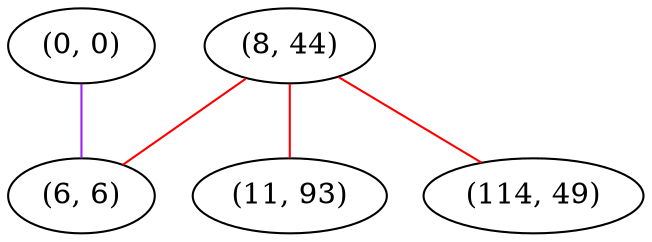 graph "" {
"(0, 0)";
"(8, 44)";
"(11, 93)";
"(114, 49)";
"(6, 6)";
"(0, 0)" -- "(6, 6)"  [color=purple, key=0, weight=4];
"(8, 44)" -- "(11, 93)"  [color=red, key=0, weight=1];
"(8, 44)" -- "(114, 49)"  [color=red, key=0, weight=1];
"(8, 44)" -- "(6, 6)"  [color=red, key=0, weight=1];
}

